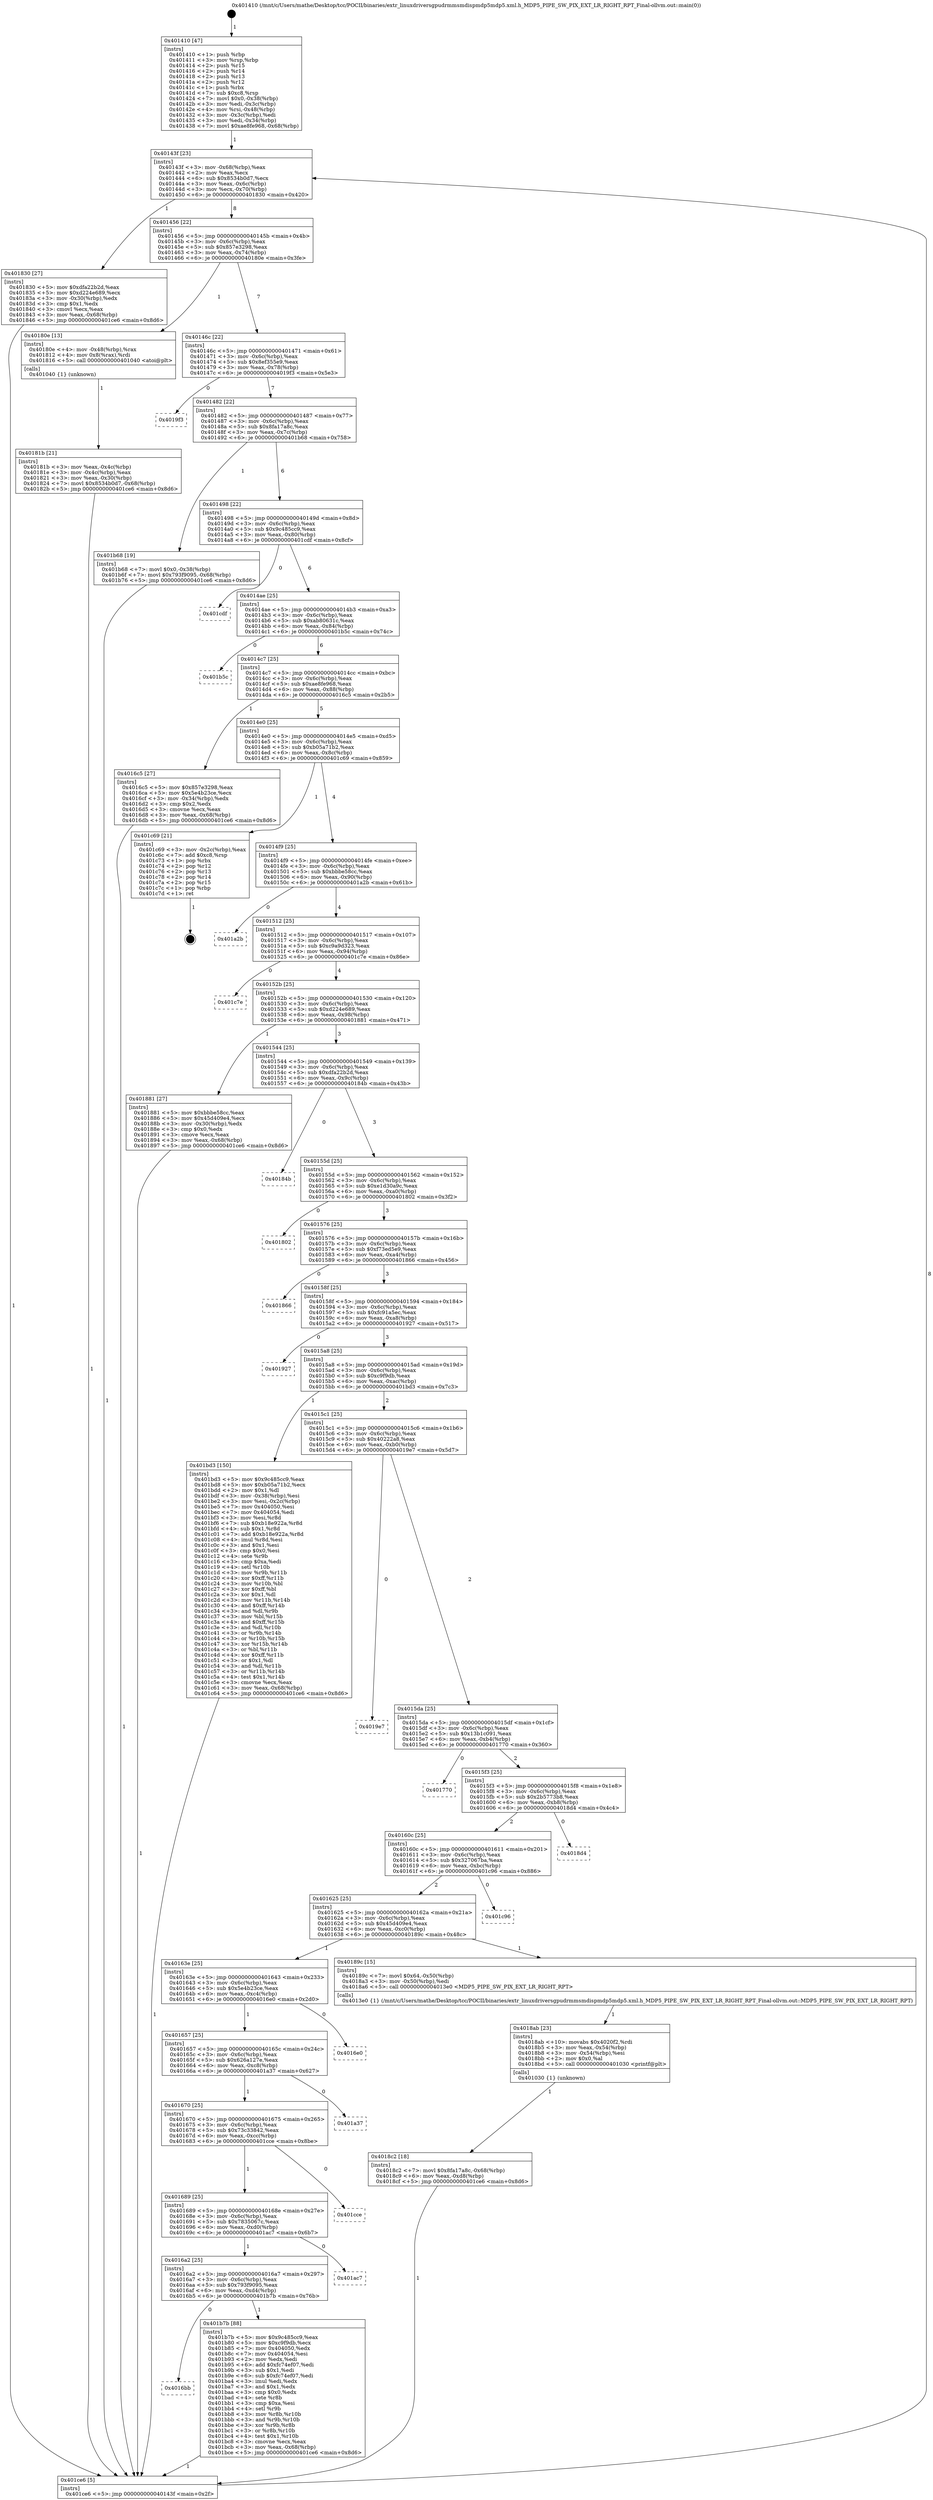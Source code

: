digraph "0x401410" {
  label = "0x401410 (/mnt/c/Users/mathe/Desktop/tcc/POCII/binaries/extr_linuxdriversgpudrmmsmdispmdp5mdp5.xml.h_MDP5_PIPE_SW_PIX_EXT_LR_RIGHT_RPT_Final-ollvm.out::main(0))"
  labelloc = "t"
  node[shape=record]

  Entry [label="",width=0.3,height=0.3,shape=circle,fillcolor=black,style=filled]
  "0x40143f" [label="{
     0x40143f [23]\l
     | [instrs]\l
     &nbsp;&nbsp;0x40143f \<+3\>: mov -0x68(%rbp),%eax\l
     &nbsp;&nbsp;0x401442 \<+2\>: mov %eax,%ecx\l
     &nbsp;&nbsp;0x401444 \<+6\>: sub $0x8534b0d7,%ecx\l
     &nbsp;&nbsp;0x40144a \<+3\>: mov %eax,-0x6c(%rbp)\l
     &nbsp;&nbsp;0x40144d \<+3\>: mov %ecx,-0x70(%rbp)\l
     &nbsp;&nbsp;0x401450 \<+6\>: je 0000000000401830 \<main+0x420\>\l
  }"]
  "0x401830" [label="{
     0x401830 [27]\l
     | [instrs]\l
     &nbsp;&nbsp;0x401830 \<+5\>: mov $0xdfa22b2d,%eax\l
     &nbsp;&nbsp;0x401835 \<+5\>: mov $0xd224e689,%ecx\l
     &nbsp;&nbsp;0x40183a \<+3\>: mov -0x30(%rbp),%edx\l
     &nbsp;&nbsp;0x40183d \<+3\>: cmp $0x1,%edx\l
     &nbsp;&nbsp;0x401840 \<+3\>: cmovl %ecx,%eax\l
     &nbsp;&nbsp;0x401843 \<+3\>: mov %eax,-0x68(%rbp)\l
     &nbsp;&nbsp;0x401846 \<+5\>: jmp 0000000000401ce6 \<main+0x8d6\>\l
  }"]
  "0x401456" [label="{
     0x401456 [22]\l
     | [instrs]\l
     &nbsp;&nbsp;0x401456 \<+5\>: jmp 000000000040145b \<main+0x4b\>\l
     &nbsp;&nbsp;0x40145b \<+3\>: mov -0x6c(%rbp),%eax\l
     &nbsp;&nbsp;0x40145e \<+5\>: sub $0x857e3298,%eax\l
     &nbsp;&nbsp;0x401463 \<+3\>: mov %eax,-0x74(%rbp)\l
     &nbsp;&nbsp;0x401466 \<+6\>: je 000000000040180e \<main+0x3fe\>\l
  }"]
  Exit [label="",width=0.3,height=0.3,shape=circle,fillcolor=black,style=filled,peripheries=2]
  "0x40180e" [label="{
     0x40180e [13]\l
     | [instrs]\l
     &nbsp;&nbsp;0x40180e \<+4\>: mov -0x48(%rbp),%rax\l
     &nbsp;&nbsp;0x401812 \<+4\>: mov 0x8(%rax),%rdi\l
     &nbsp;&nbsp;0x401816 \<+5\>: call 0000000000401040 \<atoi@plt\>\l
     | [calls]\l
     &nbsp;&nbsp;0x401040 \{1\} (unknown)\l
  }"]
  "0x40146c" [label="{
     0x40146c [22]\l
     | [instrs]\l
     &nbsp;&nbsp;0x40146c \<+5\>: jmp 0000000000401471 \<main+0x61\>\l
     &nbsp;&nbsp;0x401471 \<+3\>: mov -0x6c(%rbp),%eax\l
     &nbsp;&nbsp;0x401474 \<+5\>: sub $0x8ef355e9,%eax\l
     &nbsp;&nbsp;0x401479 \<+3\>: mov %eax,-0x78(%rbp)\l
     &nbsp;&nbsp;0x40147c \<+6\>: je 00000000004019f3 \<main+0x5e3\>\l
  }"]
  "0x4016bb" [label="{
     0x4016bb\l
  }", style=dashed]
  "0x4019f3" [label="{
     0x4019f3\l
  }", style=dashed]
  "0x401482" [label="{
     0x401482 [22]\l
     | [instrs]\l
     &nbsp;&nbsp;0x401482 \<+5\>: jmp 0000000000401487 \<main+0x77\>\l
     &nbsp;&nbsp;0x401487 \<+3\>: mov -0x6c(%rbp),%eax\l
     &nbsp;&nbsp;0x40148a \<+5\>: sub $0x8fa17a8c,%eax\l
     &nbsp;&nbsp;0x40148f \<+3\>: mov %eax,-0x7c(%rbp)\l
     &nbsp;&nbsp;0x401492 \<+6\>: je 0000000000401b68 \<main+0x758\>\l
  }"]
  "0x401b7b" [label="{
     0x401b7b [88]\l
     | [instrs]\l
     &nbsp;&nbsp;0x401b7b \<+5\>: mov $0x9c485cc9,%eax\l
     &nbsp;&nbsp;0x401b80 \<+5\>: mov $0xc9f9db,%ecx\l
     &nbsp;&nbsp;0x401b85 \<+7\>: mov 0x404050,%edx\l
     &nbsp;&nbsp;0x401b8c \<+7\>: mov 0x404054,%esi\l
     &nbsp;&nbsp;0x401b93 \<+2\>: mov %edx,%edi\l
     &nbsp;&nbsp;0x401b95 \<+6\>: add $0xfc74ef07,%edi\l
     &nbsp;&nbsp;0x401b9b \<+3\>: sub $0x1,%edi\l
     &nbsp;&nbsp;0x401b9e \<+6\>: sub $0xfc74ef07,%edi\l
     &nbsp;&nbsp;0x401ba4 \<+3\>: imul %edi,%edx\l
     &nbsp;&nbsp;0x401ba7 \<+3\>: and $0x1,%edx\l
     &nbsp;&nbsp;0x401baa \<+3\>: cmp $0x0,%edx\l
     &nbsp;&nbsp;0x401bad \<+4\>: sete %r8b\l
     &nbsp;&nbsp;0x401bb1 \<+3\>: cmp $0xa,%esi\l
     &nbsp;&nbsp;0x401bb4 \<+4\>: setl %r9b\l
     &nbsp;&nbsp;0x401bb8 \<+3\>: mov %r8b,%r10b\l
     &nbsp;&nbsp;0x401bbb \<+3\>: and %r9b,%r10b\l
     &nbsp;&nbsp;0x401bbe \<+3\>: xor %r9b,%r8b\l
     &nbsp;&nbsp;0x401bc1 \<+3\>: or %r8b,%r10b\l
     &nbsp;&nbsp;0x401bc4 \<+4\>: test $0x1,%r10b\l
     &nbsp;&nbsp;0x401bc8 \<+3\>: cmovne %ecx,%eax\l
     &nbsp;&nbsp;0x401bcb \<+3\>: mov %eax,-0x68(%rbp)\l
     &nbsp;&nbsp;0x401bce \<+5\>: jmp 0000000000401ce6 \<main+0x8d6\>\l
  }"]
  "0x401b68" [label="{
     0x401b68 [19]\l
     | [instrs]\l
     &nbsp;&nbsp;0x401b68 \<+7\>: movl $0x0,-0x38(%rbp)\l
     &nbsp;&nbsp;0x401b6f \<+7\>: movl $0x793f9095,-0x68(%rbp)\l
     &nbsp;&nbsp;0x401b76 \<+5\>: jmp 0000000000401ce6 \<main+0x8d6\>\l
  }"]
  "0x401498" [label="{
     0x401498 [22]\l
     | [instrs]\l
     &nbsp;&nbsp;0x401498 \<+5\>: jmp 000000000040149d \<main+0x8d\>\l
     &nbsp;&nbsp;0x40149d \<+3\>: mov -0x6c(%rbp),%eax\l
     &nbsp;&nbsp;0x4014a0 \<+5\>: sub $0x9c485cc9,%eax\l
     &nbsp;&nbsp;0x4014a5 \<+3\>: mov %eax,-0x80(%rbp)\l
     &nbsp;&nbsp;0x4014a8 \<+6\>: je 0000000000401cdf \<main+0x8cf\>\l
  }"]
  "0x4016a2" [label="{
     0x4016a2 [25]\l
     | [instrs]\l
     &nbsp;&nbsp;0x4016a2 \<+5\>: jmp 00000000004016a7 \<main+0x297\>\l
     &nbsp;&nbsp;0x4016a7 \<+3\>: mov -0x6c(%rbp),%eax\l
     &nbsp;&nbsp;0x4016aa \<+5\>: sub $0x793f9095,%eax\l
     &nbsp;&nbsp;0x4016af \<+6\>: mov %eax,-0xd4(%rbp)\l
     &nbsp;&nbsp;0x4016b5 \<+6\>: je 0000000000401b7b \<main+0x76b\>\l
  }"]
  "0x401cdf" [label="{
     0x401cdf\l
  }", style=dashed]
  "0x4014ae" [label="{
     0x4014ae [25]\l
     | [instrs]\l
     &nbsp;&nbsp;0x4014ae \<+5\>: jmp 00000000004014b3 \<main+0xa3\>\l
     &nbsp;&nbsp;0x4014b3 \<+3\>: mov -0x6c(%rbp),%eax\l
     &nbsp;&nbsp;0x4014b6 \<+5\>: sub $0xab80631c,%eax\l
     &nbsp;&nbsp;0x4014bb \<+6\>: mov %eax,-0x84(%rbp)\l
     &nbsp;&nbsp;0x4014c1 \<+6\>: je 0000000000401b5c \<main+0x74c\>\l
  }"]
  "0x401ac7" [label="{
     0x401ac7\l
  }", style=dashed]
  "0x401b5c" [label="{
     0x401b5c\l
  }", style=dashed]
  "0x4014c7" [label="{
     0x4014c7 [25]\l
     | [instrs]\l
     &nbsp;&nbsp;0x4014c7 \<+5\>: jmp 00000000004014cc \<main+0xbc\>\l
     &nbsp;&nbsp;0x4014cc \<+3\>: mov -0x6c(%rbp),%eax\l
     &nbsp;&nbsp;0x4014cf \<+5\>: sub $0xae8fe968,%eax\l
     &nbsp;&nbsp;0x4014d4 \<+6\>: mov %eax,-0x88(%rbp)\l
     &nbsp;&nbsp;0x4014da \<+6\>: je 00000000004016c5 \<main+0x2b5\>\l
  }"]
  "0x401689" [label="{
     0x401689 [25]\l
     | [instrs]\l
     &nbsp;&nbsp;0x401689 \<+5\>: jmp 000000000040168e \<main+0x27e\>\l
     &nbsp;&nbsp;0x40168e \<+3\>: mov -0x6c(%rbp),%eax\l
     &nbsp;&nbsp;0x401691 \<+5\>: sub $0x7835067c,%eax\l
     &nbsp;&nbsp;0x401696 \<+6\>: mov %eax,-0xd0(%rbp)\l
     &nbsp;&nbsp;0x40169c \<+6\>: je 0000000000401ac7 \<main+0x6b7\>\l
  }"]
  "0x4016c5" [label="{
     0x4016c5 [27]\l
     | [instrs]\l
     &nbsp;&nbsp;0x4016c5 \<+5\>: mov $0x857e3298,%eax\l
     &nbsp;&nbsp;0x4016ca \<+5\>: mov $0x5e4b23ce,%ecx\l
     &nbsp;&nbsp;0x4016cf \<+3\>: mov -0x34(%rbp),%edx\l
     &nbsp;&nbsp;0x4016d2 \<+3\>: cmp $0x2,%edx\l
     &nbsp;&nbsp;0x4016d5 \<+3\>: cmovne %ecx,%eax\l
     &nbsp;&nbsp;0x4016d8 \<+3\>: mov %eax,-0x68(%rbp)\l
     &nbsp;&nbsp;0x4016db \<+5\>: jmp 0000000000401ce6 \<main+0x8d6\>\l
  }"]
  "0x4014e0" [label="{
     0x4014e0 [25]\l
     | [instrs]\l
     &nbsp;&nbsp;0x4014e0 \<+5\>: jmp 00000000004014e5 \<main+0xd5\>\l
     &nbsp;&nbsp;0x4014e5 \<+3\>: mov -0x6c(%rbp),%eax\l
     &nbsp;&nbsp;0x4014e8 \<+5\>: sub $0xb05a71b2,%eax\l
     &nbsp;&nbsp;0x4014ed \<+6\>: mov %eax,-0x8c(%rbp)\l
     &nbsp;&nbsp;0x4014f3 \<+6\>: je 0000000000401c69 \<main+0x859\>\l
  }"]
  "0x401ce6" [label="{
     0x401ce6 [5]\l
     | [instrs]\l
     &nbsp;&nbsp;0x401ce6 \<+5\>: jmp 000000000040143f \<main+0x2f\>\l
  }"]
  "0x401410" [label="{
     0x401410 [47]\l
     | [instrs]\l
     &nbsp;&nbsp;0x401410 \<+1\>: push %rbp\l
     &nbsp;&nbsp;0x401411 \<+3\>: mov %rsp,%rbp\l
     &nbsp;&nbsp;0x401414 \<+2\>: push %r15\l
     &nbsp;&nbsp;0x401416 \<+2\>: push %r14\l
     &nbsp;&nbsp;0x401418 \<+2\>: push %r13\l
     &nbsp;&nbsp;0x40141a \<+2\>: push %r12\l
     &nbsp;&nbsp;0x40141c \<+1\>: push %rbx\l
     &nbsp;&nbsp;0x40141d \<+7\>: sub $0xc8,%rsp\l
     &nbsp;&nbsp;0x401424 \<+7\>: movl $0x0,-0x38(%rbp)\l
     &nbsp;&nbsp;0x40142b \<+3\>: mov %edi,-0x3c(%rbp)\l
     &nbsp;&nbsp;0x40142e \<+4\>: mov %rsi,-0x48(%rbp)\l
     &nbsp;&nbsp;0x401432 \<+3\>: mov -0x3c(%rbp),%edi\l
     &nbsp;&nbsp;0x401435 \<+3\>: mov %edi,-0x34(%rbp)\l
     &nbsp;&nbsp;0x401438 \<+7\>: movl $0xae8fe968,-0x68(%rbp)\l
  }"]
  "0x40181b" [label="{
     0x40181b [21]\l
     | [instrs]\l
     &nbsp;&nbsp;0x40181b \<+3\>: mov %eax,-0x4c(%rbp)\l
     &nbsp;&nbsp;0x40181e \<+3\>: mov -0x4c(%rbp),%eax\l
     &nbsp;&nbsp;0x401821 \<+3\>: mov %eax,-0x30(%rbp)\l
     &nbsp;&nbsp;0x401824 \<+7\>: movl $0x8534b0d7,-0x68(%rbp)\l
     &nbsp;&nbsp;0x40182b \<+5\>: jmp 0000000000401ce6 \<main+0x8d6\>\l
  }"]
  "0x401cce" [label="{
     0x401cce\l
  }", style=dashed]
  "0x401c69" [label="{
     0x401c69 [21]\l
     | [instrs]\l
     &nbsp;&nbsp;0x401c69 \<+3\>: mov -0x2c(%rbp),%eax\l
     &nbsp;&nbsp;0x401c6c \<+7\>: add $0xc8,%rsp\l
     &nbsp;&nbsp;0x401c73 \<+1\>: pop %rbx\l
     &nbsp;&nbsp;0x401c74 \<+2\>: pop %r12\l
     &nbsp;&nbsp;0x401c76 \<+2\>: pop %r13\l
     &nbsp;&nbsp;0x401c78 \<+2\>: pop %r14\l
     &nbsp;&nbsp;0x401c7a \<+2\>: pop %r15\l
     &nbsp;&nbsp;0x401c7c \<+1\>: pop %rbp\l
     &nbsp;&nbsp;0x401c7d \<+1\>: ret\l
  }"]
  "0x4014f9" [label="{
     0x4014f9 [25]\l
     | [instrs]\l
     &nbsp;&nbsp;0x4014f9 \<+5\>: jmp 00000000004014fe \<main+0xee\>\l
     &nbsp;&nbsp;0x4014fe \<+3\>: mov -0x6c(%rbp),%eax\l
     &nbsp;&nbsp;0x401501 \<+5\>: sub $0xbbbe58cc,%eax\l
     &nbsp;&nbsp;0x401506 \<+6\>: mov %eax,-0x90(%rbp)\l
     &nbsp;&nbsp;0x40150c \<+6\>: je 0000000000401a2b \<main+0x61b\>\l
  }"]
  "0x401670" [label="{
     0x401670 [25]\l
     | [instrs]\l
     &nbsp;&nbsp;0x401670 \<+5\>: jmp 0000000000401675 \<main+0x265\>\l
     &nbsp;&nbsp;0x401675 \<+3\>: mov -0x6c(%rbp),%eax\l
     &nbsp;&nbsp;0x401678 \<+5\>: sub $0x73c33842,%eax\l
     &nbsp;&nbsp;0x40167d \<+6\>: mov %eax,-0xcc(%rbp)\l
     &nbsp;&nbsp;0x401683 \<+6\>: je 0000000000401cce \<main+0x8be\>\l
  }"]
  "0x401a2b" [label="{
     0x401a2b\l
  }", style=dashed]
  "0x401512" [label="{
     0x401512 [25]\l
     | [instrs]\l
     &nbsp;&nbsp;0x401512 \<+5\>: jmp 0000000000401517 \<main+0x107\>\l
     &nbsp;&nbsp;0x401517 \<+3\>: mov -0x6c(%rbp),%eax\l
     &nbsp;&nbsp;0x40151a \<+5\>: sub $0xc9a9d323,%eax\l
     &nbsp;&nbsp;0x40151f \<+6\>: mov %eax,-0x94(%rbp)\l
     &nbsp;&nbsp;0x401525 \<+6\>: je 0000000000401c7e \<main+0x86e\>\l
  }"]
  "0x401a37" [label="{
     0x401a37\l
  }", style=dashed]
  "0x401c7e" [label="{
     0x401c7e\l
  }", style=dashed]
  "0x40152b" [label="{
     0x40152b [25]\l
     | [instrs]\l
     &nbsp;&nbsp;0x40152b \<+5\>: jmp 0000000000401530 \<main+0x120\>\l
     &nbsp;&nbsp;0x401530 \<+3\>: mov -0x6c(%rbp),%eax\l
     &nbsp;&nbsp;0x401533 \<+5\>: sub $0xd224e689,%eax\l
     &nbsp;&nbsp;0x401538 \<+6\>: mov %eax,-0x98(%rbp)\l
     &nbsp;&nbsp;0x40153e \<+6\>: je 0000000000401881 \<main+0x471\>\l
  }"]
  "0x401657" [label="{
     0x401657 [25]\l
     | [instrs]\l
     &nbsp;&nbsp;0x401657 \<+5\>: jmp 000000000040165c \<main+0x24c\>\l
     &nbsp;&nbsp;0x40165c \<+3\>: mov -0x6c(%rbp),%eax\l
     &nbsp;&nbsp;0x40165f \<+5\>: sub $0x626a127e,%eax\l
     &nbsp;&nbsp;0x401664 \<+6\>: mov %eax,-0xc8(%rbp)\l
     &nbsp;&nbsp;0x40166a \<+6\>: je 0000000000401a37 \<main+0x627\>\l
  }"]
  "0x401881" [label="{
     0x401881 [27]\l
     | [instrs]\l
     &nbsp;&nbsp;0x401881 \<+5\>: mov $0xbbbe58cc,%eax\l
     &nbsp;&nbsp;0x401886 \<+5\>: mov $0x45d409e4,%ecx\l
     &nbsp;&nbsp;0x40188b \<+3\>: mov -0x30(%rbp),%edx\l
     &nbsp;&nbsp;0x40188e \<+3\>: cmp $0x0,%edx\l
     &nbsp;&nbsp;0x401891 \<+3\>: cmove %ecx,%eax\l
     &nbsp;&nbsp;0x401894 \<+3\>: mov %eax,-0x68(%rbp)\l
     &nbsp;&nbsp;0x401897 \<+5\>: jmp 0000000000401ce6 \<main+0x8d6\>\l
  }"]
  "0x401544" [label="{
     0x401544 [25]\l
     | [instrs]\l
     &nbsp;&nbsp;0x401544 \<+5\>: jmp 0000000000401549 \<main+0x139\>\l
     &nbsp;&nbsp;0x401549 \<+3\>: mov -0x6c(%rbp),%eax\l
     &nbsp;&nbsp;0x40154c \<+5\>: sub $0xdfa22b2d,%eax\l
     &nbsp;&nbsp;0x401551 \<+6\>: mov %eax,-0x9c(%rbp)\l
     &nbsp;&nbsp;0x401557 \<+6\>: je 000000000040184b \<main+0x43b\>\l
  }"]
  "0x4016e0" [label="{
     0x4016e0\l
  }", style=dashed]
  "0x40184b" [label="{
     0x40184b\l
  }", style=dashed]
  "0x40155d" [label="{
     0x40155d [25]\l
     | [instrs]\l
     &nbsp;&nbsp;0x40155d \<+5\>: jmp 0000000000401562 \<main+0x152\>\l
     &nbsp;&nbsp;0x401562 \<+3\>: mov -0x6c(%rbp),%eax\l
     &nbsp;&nbsp;0x401565 \<+5\>: sub $0xe1d30a9c,%eax\l
     &nbsp;&nbsp;0x40156a \<+6\>: mov %eax,-0xa0(%rbp)\l
     &nbsp;&nbsp;0x401570 \<+6\>: je 0000000000401802 \<main+0x3f2\>\l
  }"]
  "0x4018c2" [label="{
     0x4018c2 [18]\l
     | [instrs]\l
     &nbsp;&nbsp;0x4018c2 \<+7\>: movl $0x8fa17a8c,-0x68(%rbp)\l
     &nbsp;&nbsp;0x4018c9 \<+6\>: mov %eax,-0xd8(%rbp)\l
     &nbsp;&nbsp;0x4018cf \<+5\>: jmp 0000000000401ce6 \<main+0x8d6\>\l
  }"]
  "0x401802" [label="{
     0x401802\l
  }", style=dashed]
  "0x401576" [label="{
     0x401576 [25]\l
     | [instrs]\l
     &nbsp;&nbsp;0x401576 \<+5\>: jmp 000000000040157b \<main+0x16b\>\l
     &nbsp;&nbsp;0x40157b \<+3\>: mov -0x6c(%rbp),%eax\l
     &nbsp;&nbsp;0x40157e \<+5\>: sub $0xf73ed5e9,%eax\l
     &nbsp;&nbsp;0x401583 \<+6\>: mov %eax,-0xa4(%rbp)\l
     &nbsp;&nbsp;0x401589 \<+6\>: je 0000000000401866 \<main+0x456\>\l
  }"]
  "0x4018ab" [label="{
     0x4018ab [23]\l
     | [instrs]\l
     &nbsp;&nbsp;0x4018ab \<+10\>: movabs $0x4020f2,%rdi\l
     &nbsp;&nbsp;0x4018b5 \<+3\>: mov %eax,-0x54(%rbp)\l
     &nbsp;&nbsp;0x4018b8 \<+3\>: mov -0x54(%rbp),%esi\l
     &nbsp;&nbsp;0x4018bb \<+2\>: mov $0x0,%al\l
     &nbsp;&nbsp;0x4018bd \<+5\>: call 0000000000401030 \<printf@plt\>\l
     | [calls]\l
     &nbsp;&nbsp;0x401030 \{1\} (unknown)\l
  }"]
  "0x401866" [label="{
     0x401866\l
  }", style=dashed]
  "0x40158f" [label="{
     0x40158f [25]\l
     | [instrs]\l
     &nbsp;&nbsp;0x40158f \<+5\>: jmp 0000000000401594 \<main+0x184\>\l
     &nbsp;&nbsp;0x401594 \<+3\>: mov -0x6c(%rbp),%eax\l
     &nbsp;&nbsp;0x401597 \<+5\>: sub $0xfc91a5ec,%eax\l
     &nbsp;&nbsp;0x40159c \<+6\>: mov %eax,-0xa8(%rbp)\l
     &nbsp;&nbsp;0x4015a2 \<+6\>: je 0000000000401927 \<main+0x517\>\l
  }"]
  "0x40163e" [label="{
     0x40163e [25]\l
     | [instrs]\l
     &nbsp;&nbsp;0x40163e \<+5\>: jmp 0000000000401643 \<main+0x233\>\l
     &nbsp;&nbsp;0x401643 \<+3\>: mov -0x6c(%rbp),%eax\l
     &nbsp;&nbsp;0x401646 \<+5\>: sub $0x5e4b23ce,%eax\l
     &nbsp;&nbsp;0x40164b \<+6\>: mov %eax,-0xc4(%rbp)\l
     &nbsp;&nbsp;0x401651 \<+6\>: je 00000000004016e0 \<main+0x2d0\>\l
  }"]
  "0x401927" [label="{
     0x401927\l
  }", style=dashed]
  "0x4015a8" [label="{
     0x4015a8 [25]\l
     | [instrs]\l
     &nbsp;&nbsp;0x4015a8 \<+5\>: jmp 00000000004015ad \<main+0x19d\>\l
     &nbsp;&nbsp;0x4015ad \<+3\>: mov -0x6c(%rbp),%eax\l
     &nbsp;&nbsp;0x4015b0 \<+5\>: sub $0xc9f9db,%eax\l
     &nbsp;&nbsp;0x4015b5 \<+6\>: mov %eax,-0xac(%rbp)\l
     &nbsp;&nbsp;0x4015bb \<+6\>: je 0000000000401bd3 \<main+0x7c3\>\l
  }"]
  "0x40189c" [label="{
     0x40189c [15]\l
     | [instrs]\l
     &nbsp;&nbsp;0x40189c \<+7\>: movl $0x64,-0x50(%rbp)\l
     &nbsp;&nbsp;0x4018a3 \<+3\>: mov -0x50(%rbp),%edi\l
     &nbsp;&nbsp;0x4018a6 \<+5\>: call 00000000004013e0 \<MDP5_PIPE_SW_PIX_EXT_LR_RIGHT_RPT\>\l
     | [calls]\l
     &nbsp;&nbsp;0x4013e0 \{1\} (/mnt/c/Users/mathe/Desktop/tcc/POCII/binaries/extr_linuxdriversgpudrmmsmdispmdp5mdp5.xml.h_MDP5_PIPE_SW_PIX_EXT_LR_RIGHT_RPT_Final-ollvm.out::MDP5_PIPE_SW_PIX_EXT_LR_RIGHT_RPT)\l
  }"]
  "0x401bd3" [label="{
     0x401bd3 [150]\l
     | [instrs]\l
     &nbsp;&nbsp;0x401bd3 \<+5\>: mov $0x9c485cc9,%eax\l
     &nbsp;&nbsp;0x401bd8 \<+5\>: mov $0xb05a71b2,%ecx\l
     &nbsp;&nbsp;0x401bdd \<+2\>: mov $0x1,%dl\l
     &nbsp;&nbsp;0x401bdf \<+3\>: mov -0x38(%rbp),%esi\l
     &nbsp;&nbsp;0x401be2 \<+3\>: mov %esi,-0x2c(%rbp)\l
     &nbsp;&nbsp;0x401be5 \<+7\>: mov 0x404050,%esi\l
     &nbsp;&nbsp;0x401bec \<+7\>: mov 0x404054,%edi\l
     &nbsp;&nbsp;0x401bf3 \<+3\>: mov %esi,%r8d\l
     &nbsp;&nbsp;0x401bf6 \<+7\>: sub $0xb18e922a,%r8d\l
     &nbsp;&nbsp;0x401bfd \<+4\>: sub $0x1,%r8d\l
     &nbsp;&nbsp;0x401c01 \<+7\>: add $0xb18e922a,%r8d\l
     &nbsp;&nbsp;0x401c08 \<+4\>: imul %r8d,%esi\l
     &nbsp;&nbsp;0x401c0c \<+3\>: and $0x1,%esi\l
     &nbsp;&nbsp;0x401c0f \<+3\>: cmp $0x0,%esi\l
     &nbsp;&nbsp;0x401c12 \<+4\>: sete %r9b\l
     &nbsp;&nbsp;0x401c16 \<+3\>: cmp $0xa,%edi\l
     &nbsp;&nbsp;0x401c19 \<+4\>: setl %r10b\l
     &nbsp;&nbsp;0x401c1d \<+3\>: mov %r9b,%r11b\l
     &nbsp;&nbsp;0x401c20 \<+4\>: xor $0xff,%r11b\l
     &nbsp;&nbsp;0x401c24 \<+3\>: mov %r10b,%bl\l
     &nbsp;&nbsp;0x401c27 \<+3\>: xor $0xff,%bl\l
     &nbsp;&nbsp;0x401c2a \<+3\>: xor $0x1,%dl\l
     &nbsp;&nbsp;0x401c2d \<+3\>: mov %r11b,%r14b\l
     &nbsp;&nbsp;0x401c30 \<+4\>: and $0xff,%r14b\l
     &nbsp;&nbsp;0x401c34 \<+3\>: and %dl,%r9b\l
     &nbsp;&nbsp;0x401c37 \<+3\>: mov %bl,%r15b\l
     &nbsp;&nbsp;0x401c3a \<+4\>: and $0xff,%r15b\l
     &nbsp;&nbsp;0x401c3e \<+3\>: and %dl,%r10b\l
     &nbsp;&nbsp;0x401c41 \<+3\>: or %r9b,%r14b\l
     &nbsp;&nbsp;0x401c44 \<+3\>: or %r10b,%r15b\l
     &nbsp;&nbsp;0x401c47 \<+3\>: xor %r15b,%r14b\l
     &nbsp;&nbsp;0x401c4a \<+3\>: or %bl,%r11b\l
     &nbsp;&nbsp;0x401c4d \<+4\>: xor $0xff,%r11b\l
     &nbsp;&nbsp;0x401c51 \<+3\>: or $0x1,%dl\l
     &nbsp;&nbsp;0x401c54 \<+3\>: and %dl,%r11b\l
     &nbsp;&nbsp;0x401c57 \<+3\>: or %r11b,%r14b\l
     &nbsp;&nbsp;0x401c5a \<+4\>: test $0x1,%r14b\l
     &nbsp;&nbsp;0x401c5e \<+3\>: cmovne %ecx,%eax\l
     &nbsp;&nbsp;0x401c61 \<+3\>: mov %eax,-0x68(%rbp)\l
     &nbsp;&nbsp;0x401c64 \<+5\>: jmp 0000000000401ce6 \<main+0x8d6\>\l
  }"]
  "0x4015c1" [label="{
     0x4015c1 [25]\l
     | [instrs]\l
     &nbsp;&nbsp;0x4015c1 \<+5\>: jmp 00000000004015c6 \<main+0x1b6\>\l
     &nbsp;&nbsp;0x4015c6 \<+3\>: mov -0x6c(%rbp),%eax\l
     &nbsp;&nbsp;0x4015c9 \<+5\>: sub $0x40222a8,%eax\l
     &nbsp;&nbsp;0x4015ce \<+6\>: mov %eax,-0xb0(%rbp)\l
     &nbsp;&nbsp;0x4015d4 \<+6\>: je 00000000004019e7 \<main+0x5d7\>\l
  }"]
  "0x401625" [label="{
     0x401625 [25]\l
     | [instrs]\l
     &nbsp;&nbsp;0x401625 \<+5\>: jmp 000000000040162a \<main+0x21a\>\l
     &nbsp;&nbsp;0x40162a \<+3\>: mov -0x6c(%rbp),%eax\l
     &nbsp;&nbsp;0x40162d \<+5\>: sub $0x45d409e4,%eax\l
     &nbsp;&nbsp;0x401632 \<+6\>: mov %eax,-0xc0(%rbp)\l
     &nbsp;&nbsp;0x401638 \<+6\>: je 000000000040189c \<main+0x48c\>\l
  }"]
  "0x4019e7" [label="{
     0x4019e7\l
  }", style=dashed]
  "0x4015da" [label="{
     0x4015da [25]\l
     | [instrs]\l
     &nbsp;&nbsp;0x4015da \<+5\>: jmp 00000000004015df \<main+0x1cf\>\l
     &nbsp;&nbsp;0x4015df \<+3\>: mov -0x6c(%rbp),%eax\l
     &nbsp;&nbsp;0x4015e2 \<+5\>: sub $0x13b1c091,%eax\l
     &nbsp;&nbsp;0x4015e7 \<+6\>: mov %eax,-0xb4(%rbp)\l
     &nbsp;&nbsp;0x4015ed \<+6\>: je 0000000000401770 \<main+0x360\>\l
  }"]
  "0x401c96" [label="{
     0x401c96\l
  }", style=dashed]
  "0x401770" [label="{
     0x401770\l
  }", style=dashed]
  "0x4015f3" [label="{
     0x4015f3 [25]\l
     | [instrs]\l
     &nbsp;&nbsp;0x4015f3 \<+5\>: jmp 00000000004015f8 \<main+0x1e8\>\l
     &nbsp;&nbsp;0x4015f8 \<+3\>: mov -0x6c(%rbp),%eax\l
     &nbsp;&nbsp;0x4015fb \<+5\>: sub $0x2b5773b8,%eax\l
     &nbsp;&nbsp;0x401600 \<+6\>: mov %eax,-0xb8(%rbp)\l
     &nbsp;&nbsp;0x401606 \<+6\>: je 00000000004018d4 \<main+0x4c4\>\l
  }"]
  "0x40160c" [label="{
     0x40160c [25]\l
     | [instrs]\l
     &nbsp;&nbsp;0x40160c \<+5\>: jmp 0000000000401611 \<main+0x201\>\l
     &nbsp;&nbsp;0x401611 \<+3\>: mov -0x6c(%rbp),%eax\l
     &nbsp;&nbsp;0x401614 \<+5\>: sub $0x327067ba,%eax\l
     &nbsp;&nbsp;0x401619 \<+6\>: mov %eax,-0xbc(%rbp)\l
     &nbsp;&nbsp;0x40161f \<+6\>: je 0000000000401c96 \<main+0x886\>\l
  }"]
  "0x4018d4" [label="{
     0x4018d4\l
  }", style=dashed]
  Entry -> "0x401410" [label=" 1"]
  "0x40143f" -> "0x401830" [label=" 1"]
  "0x40143f" -> "0x401456" [label=" 8"]
  "0x401c69" -> Exit [label=" 1"]
  "0x401456" -> "0x40180e" [label=" 1"]
  "0x401456" -> "0x40146c" [label=" 7"]
  "0x401bd3" -> "0x401ce6" [label=" 1"]
  "0x40146c" -> "0x4019f3" [label=" 0"]
  "0x40146c" -> "0x401482" [label=" 7"]
  "0x401b7b" -> "0x401ce6" [label=" 1"]
  "0x401482" -> "0x401b68" [label=" 1"]
  "0x401482" -> "0x401498" [label=" 6"]
  "0x4016a2" -> "0x4016bb" [label=" 0"]
  "0x401498" -> "0x401cdf" [label=" 0"]
  "0x401498" -> "0x4014ae" [label=" 6"]
  "0x4016a2" -> "0x401b7b" [label=" 1"]
  "0x4014ae" -> "0x401b5c" [label=" 0"]
  "0x4014ae" -> "0x4014c7" [label=" 6"]
  "0x401689" -> "0x4016a2" [label=" 1"]
  "0x4014c7" -> "0x4016c5" [label=" 1"]
  "0x4014c7" -> "0x4014e0" [label=" 5"]
  "0x4016c5" -> "0x401ce6" [label=" 1"]
  "0x401410" -> "0x40143f" [label=" 1"]
  "0x401ce6" -> "0x40143f" [label=" 8"]
  "0x40180e" -> "0x40181b" [label=" 1"]
  "0x40181b" -> "0x401ce6" [label=" 1"]
  "0x401830" -> "0x401ce6" [label=" 1"]
  "0x401689" -> "0x401ac7" [label=" 0"]
  "0x4014e0" -> "0x401c69" [label=" 1"]
  "0x4014e0" -> "0x4014f9" [label=" 4"]
  "0x401670" -> "0x401689" [label=" 1"]
  "0x4014f9" -> "0x401a2b" [label=" 0"]
  "0x4014f9" -> "0x401512" [label=" 4"]
  "0x401670" -> "0x401cce" [label=" 0"]
  "0x401512" -> "0x401c7e" [label=" 0"]
  "0x401512" -> "0x40152b" [label=" 4"]
  "0x401657" -> "0x401670" [label=" 1"]
  "0x40152b" -> "0x401881" [label=" 1"]
  "0x40152b" -> "0x401544" [label=" 3"]
  "0x401881" -> "0x401ce6" [label=" 1"]
  "0x401657" -> "0x401a37" [label=" 0"]
  "0x401544" -> "0x40184b" [label=" 0"]
  "0x401544" -> "0x40155d" [label=" 3"]
  "0x40163e" -> "0x401657" [label=" 1"]
  "0x40155d" -> "0x401802" [label=" 0"]
  "0x40155d" -> "0x401576" [label=" 3"]
  "0x40163e" -> "0x4016e0" [label=" 0"]
  "0x401576" -> "0x401866" [label=" 0"]
  "0x401576" -> "0x40158f" [label=" 3"]
  "0x401b68" -> "0x401ce6" [label=" 1"]
  "0x40158f" -> "0x401927" [label=" 0"]
  "0x40158f" -> "0x4015a8" [label=" 3"]
  "0x4018c2" -> "0x401ce6" [label=" 1"]
  "0x4015a8" -> "0x401bd3" [label=" 1"]
  "0x4015a8" -> "0x4015c1" [label=" 2"]
  "0x4018ab" -> "0x4018c2" [label=" 1"]
  "0x4015c1" -> "0x4019e7" [label=" 0"]
  "0x4015c1" -> "0x4015da" [label=" 2"]
  "0x401625" -> "0x40163e" [label=" 1"]
  "0x4015da" -> "0x401770" [label=" 0"]
  "0x4015da" -> "0x4015f3" [label=" 2"]
  "0x401625" -> "0x40189c" [label=" 1"]
  "0x4015f3" -> "0x4018d4" [label=" 0"]
  "0x4015f3" -> "0x40160c" [label=" 2"]
  "0x40189c" -> "0x4018ab" [label=" 1"]
  "0x40160c" -> "0x401c96" [label=" 0"]
  "0x40160c" -> "0x401625" [label=" 2"]
}
